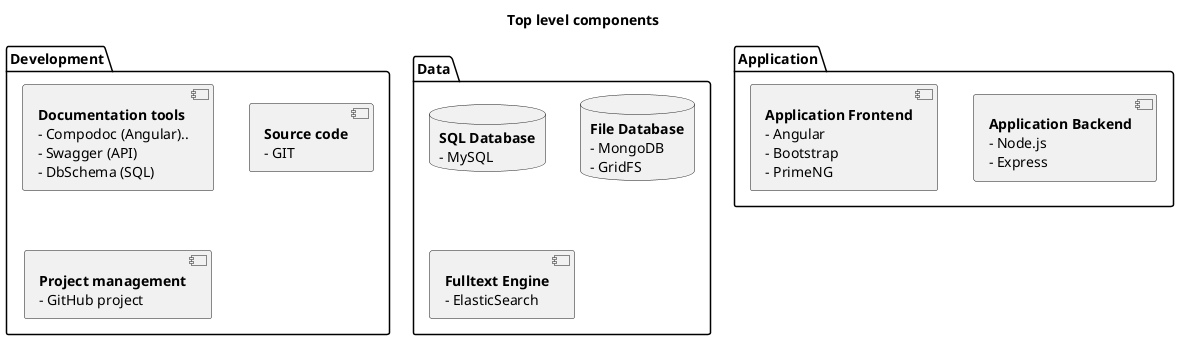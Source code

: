 @startuml

title Top level components

package "Development" {
  [**Documentation tools**\n- Compodoc (Angular)..\n- Swagger (API)\n- DbSchema (SQL)]
  [**Source code**\n- GIT]
  [**Project management**\n- GitHub project]
}

package "Application" {
  [**Application Backend**\n- Node.js\n- Express] as BACKEND
  [**Application Frontend**\n- Angular\n- Bootstrap\n- PrimeNG] as FRONTEND
}

package "Data" {
  database "**SQL Database**\n- MySQL" as DB
  database "**File Database**\n- MongoDB\n- GridFS" as FDB
  [**Fulltext Engine**\n- ElasticSearch] as FTEXT
}

@enduml
